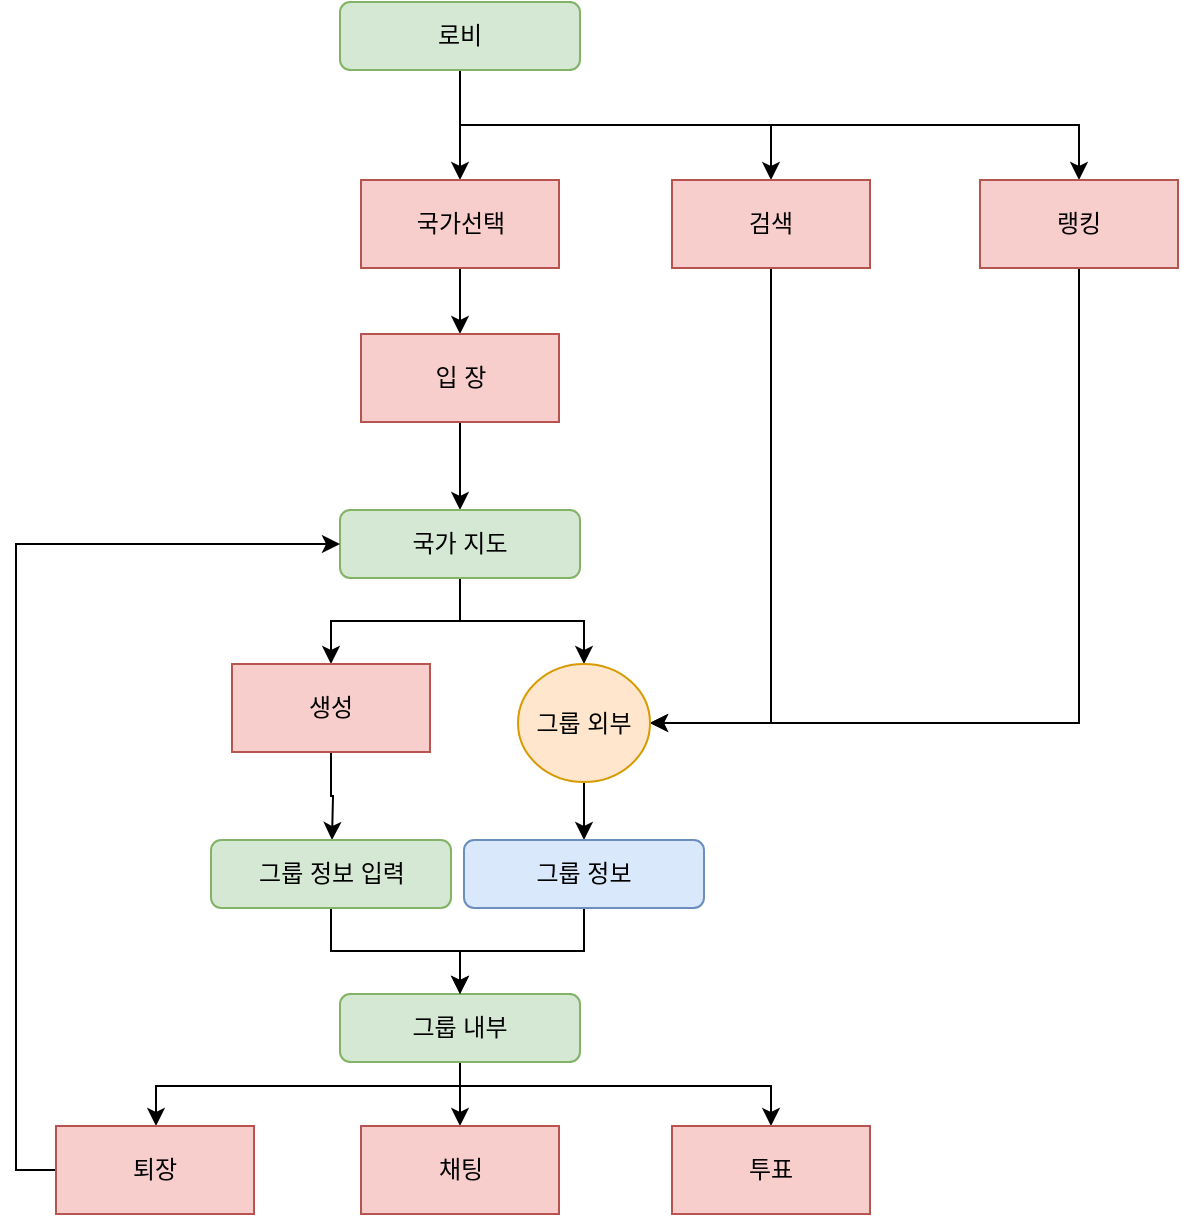<mxfile version="15.4.3" type="github">
  <diagram id="C5RBs43oDa-KdzZeNtuy" name="Page-1">
    <mxGraphModel dx="1422" dy="762" grid="1" gridSize="11" guides="1" tooltips="1" connect="1" arrows="1" fold="1" page="1" pageScale="1" pageWidth="827" pageHeight="1169" math="0" shadow="0">
      <root>
        <mxCell id="WIyWlLk6GJQsqaUBKTNV-0" />
        <mxCell id="WIyWlLk6GJQsqaUBKTNV-1" parent="WIyWlLk6GJQsqaUBKTNV-0" />
        <mxCell id="roGXHVYlXQcU6EGWtktM-5" style="edgeStyle=orthogonalEdgeStyle;rounded=0;orthogonalLoop=1;jettySize=auto;html=1;exitX=0.5;exitY=1;exitDx=0;exitDy=0;" parent="WIyWlLk6GJQsqaUBKTNV-1" source="WIyWlLk6GJQsqaUBKTNV-3" edge="1">
          <mxGeometry relative="1" as="geometry">
            <mxPoint x="400" y="210" as="targetPoint" />
          </mxGeometry>
        </mxCell>
        <mxCell id="pFiqXg84JKidyuTrQ9cq-19" style="edgeStyle=orthogonalEdgeStyle;rounded=0;orthogonalLoop=1;jettySize=auto;html=1;exitX=0.5;exitY=1;exitDx=0;exitDy=0;entryX=0.5;entryY=0;entryDx=0;entryDy=0;" edge="1" parent="WIyWlLk6GJQsqaUBKTNV-1" source="WIyWlLk6GJQsqaUBKTNV-3" target="roGXHVYlXQcU6EGWtktM-7">
          <mxGeometry relative="1" as="geometry" />
        </mxCell>
        <mxCell id="pFiqXg84JKidyuTrQ9cq-20" style="edgeStyle=orthogonalEdgeStyle;rounded=0;orthogonalLoop=1;jettySize=auto;html=1;exitX=0.5;exitY=1;exitDx=0;exitDy=0;" edge="1" parent="WIyWlLk6GJQsqaUBKTNV-1" source="WIyWlLk6GJQsqaUBKTNV-3" target="pFiqXg84JKidyuTrQ9cq-0">
          <mxGeometry relative="1" as="geometry" />
        </mxCell>
        <mxCell id="WIyWlLk6GJQsqaUBKTNV-3" value="로비" style="rounded=1;whiteSpace=wrap;html=1;fontSize=12;glass=0;strokeWidth=1;shadow=0;fillColor=#d5e8d4;strokeColor=#82b366;" parent="WIyWlLk6GJQsqaUBKTNV-1" vertex="1">
          <mxGeometry x="340" y="121" width="120" height="34" as="geometry" />
        </mxCell>
        <mxCell id="pFiqXg84JKidyuTrQ9cq-22" style="edgeStyle=orthogonalEdgeStyle;rounded=0;orthogonalLoop=1;jettySize=auto;html=1;exitX=0.5;exitY=1;exitDx=0;exitDy=0;entryX=1;entryY=0.5;entryDx=0;entryDy=0;" edge="1" parent="WIyWlLk6GJQsqaUBKTNV-1" source="roGXHVYlXQcU6EGWtktM-7" target="pFiqXg84JKidyuTrQ9cq-9">
          <mxGeometry relative="1" as="geometry">
            <mxPoint x="495" y="485" as="targetPoint" />
            <Array as="points">
              <mxPoint x="556" y="482" />
            </Array>
          </mxGeometry>
        </mxCell>
        <mxCell id="roGXHVYlXQcU6EGWtktM-7" value="검색" style="rounded=0;whiteSpace=wrap;html=1;fillColor=#f8cecc;strokeColor=#b85450;" parent="WIyWlLk6GJQsqaUBKTNV-1" vertex="1">
          <mxGeometry x="506" y="210" width="99" height="44" as="geometry" />
        </mxCell>
        <mxCell id="pFiqXg84JKidyuTrQ9cq-1" value="" style="edgeStyle=orthogonalEdgeStyle;rounded=0;orthogonalLoop=1;jettySize=auto;html=1;" edge="1" parent="WIyWlLk6GJQsqaUBKTNV-1" source="roGXHVYlXQcU6EGWtktM-9" target="roGXHVYlXQcU6EGWtktM-10">
          <mxGeometry relative="1" as="geometry" />
        </mxCell>
        <mxCell id="roGXHVYlXQcU6EGWtktM-9" value="국가선택" style="rounded=0;whiteSpace=wrap;html=1;fillColor=#f8cecc;strokeColor=#b85450;" parent="WIyWlLk6GJQsqaUBKTNV-1" vertex="1">
          <mxGeometry x="350.5" y="210" width="99" height="44" as="geometry" />
        </mxCell>
        <mxCell id="pFiqXg84JKidyuTrQ9cq-4" value="" style="edgeStyle=orthogonalEdgeStyle;rounded=0;orthogonalLoop=1;jettySize=auto;html=1;" edge="1" parent="WIyWlLk6GJQsqaUBKTNV-1" source="roGXHVYlXQcU6EGWtktM-10" target="pFiqXg84JKidyuTrQ9cq-3">
          <mxGeometry relative="1" as="geometry" />
        </mxCell>
        <mxCell id="roGXHVYlXQcU6EGWtktM-10" value="입 장" style="rounded=0;whiteSpace=wrap;html=1;fillColor=#f8cecc;strokeColor=#b85450;" parent="WIyWlLk6GJQsqaUBKTNV-1" vertex="1">
          <mxGeometry x="350.5" y="287" width="99" height="44" as="geometry" />
        </mxCell>
        <mxCell id="pFiqXg84JKidyuTrQ9cq-21" style="edgeStyle=orthogonalEdgeStyle;rounded=0;orthogonalLoop=1;jettySize=auto;html=1;exitX=0.5;exitY=1;exitDx=0;exitDy=0;entryX=1;entryY=0.5;entryDx=0;entryDy=0;" edge="1" parent="WIyWlLk6GJQsqaUBKTNV-1" source="pFiqXg84JKidyuTrQ9cq-0" target="pFiqXg84JKidyuTrQ9cq-9">
          <mxGeometry relative="1" as="geometry" />
        </mxCell>
        <mxCell id="pFiqXg84JKidyuTrQ9cq-0" value="랭킹" style="rounded=0;whiteSpace=wrap;html=1;fillColor=#f8cecc;strokeColor=#b85450;" vertex="1" parent="WIyWlLk6GJQsqaUBKTNV-1">
          <mxGeometry x="660" y="210" width="99" height="44" as="geometry" />
        </mxCell>
        <mxCell id="pFiqXg84JKidyuTrQ9cq-11" style="edgeStyle=orthogonalEdgeStyle;rounded=0;orthogonalLoop=1;jettySize=auto;html=1;entryX=0.5;entryY=0;entryDx=0;entryDy=0;" edge="1" parent="WIyWlLk6GJQsqaUBKTNV-1" source="pFiqXg84JKidyuTrQ9cq-3" target="pFiqXg84JKidyuTrQ9cq-7">
          <mxGeometry relative="1" as="geometry" />
        </mxCell>
        <mxCell id="pFiqXg84JKidyuTrQ9cq-12" style="edgeStyle=orthogonalEdgeStyle;rounded=0;orthogonalLoop=1;jettySize=auto;html=1;" edge="1" parent="WIyWlLk6GJQsqaUBKTNV-1" source="pFiqXg84JKidyuTrQ9cq-3" target="pFiqXg84JKidyuTrQ9cq-9">
          <mxGeometry relative="1" as="geometry" />
        </mxCell>
        <mxCell id="pFiqXg84JKidyuTrQ9cq-3" value="국가 지도" style="rounded=1;whiteSpace=wrap;html=1;fontSize=12;glass=0;strokeWidth=1;shadow=0;fillColor=#d5e8d4;strokeColor=#82b366;" vertex="1" parent="WIyWlLk6GJQsqaUBKTNV-1">
          <mxGeometry x="340" y="375" width="120" height="34" as="geometry" />
        </mxCell>
        <mxCell id="pFiqXg84JKidyuTrQ9cq-16" style="edgeStyle=orthogonalEdgeStyle;rounded=0;orthogonalLoop=1;jettySize=auto;html=1;exitX=0.5;exitY=1;exitDx=0;exitDy=0;" edge="1" parent="WIyWlLk6GJQsqaUBKTNV-1" source="pFiqXg84JKidyuTrQ9cq-7">
          <mxGeometry relative="1" as="geometry">
            <mxPoint x="336" y="540" as="targetPoint" />
          </mxGeometry>
        </mxCell>
        <mxCell id="pFiqXg84JKidyuTrQ9cq-7" value="생성" style="rounded=0;whiteSpace=wrap;html=1;fillColor=#f8cecc;strokeColor=#b85450;" vertex="1" parent="WIyWlLk6GJQsqaUBKTNV-1">
          <mxGeometry x="286" y="452" width="99" height="44" as="geometry" />
        </mxCell>
        <mxCell id="pFiqXg84JKidyuTrQ9cq-14" value="" style="edgeStyle=orthogonalEdgeStyle;rounded=0;orthogonalLoop=1;jettySize=auto;html=1;" edge="1" parent="WIyWlLk6GJQsqaUBKTNV-1" source="pFiqXg84JKidyuTrQ9cq-9" target="pFiqXg84JKidyuTrQ9cq-13">
          <mxGeometry relative="1" as="geometry" />
        </mxCell>
        <mxCell id="pFiqXg84JKidyuTrQ9cq-9" value="그룹 외부" style="ellipse;whiteSpace=wrap;html=1;fillColor=#ffe6cc;strokeColor=#d79b00;" vertex="1" parent="WIyWlLk6GJQsqaUBKTNV-1">
          <mxGeometry x="429" y="452" width="66" height="59" as="geometry" />
        </mxCell>
        <mxCell id="pFiqXg84JKidyuTrQ9cq-28" value="" style="edgeStyle=orthogonalEdgeStyle;rounded=0;orthogonalLoop=1;jettySize=auto;html=1;" edge="1" parent="WIyWlLk6GJQsqaUBKTNV-1" source="pFiqXg84JKidyuTrQ9cq-10" target="pFiqXg84JKidyuTrQ9cq-24">
          <mxGeometry relative="1" as="geometry" />
        </mxCell>
        <mxCell id="pFiqXg84JKidyuTrQ9cq-29" style="edgeStyle=orthogonalEdgeStyle;rounded=0;orthogonalLoop=1;jettySize=auto;html=1;entryX=0.5;entryY=0;entryDx=0;entryDy=0;exitX=0.5;exitY=1;exitDx=0;exitDy=0;" edge="1" parent="WIyWlLk6GJQsqaUBKTNV-1" source="pFiqXg84JKidyuTrQ9cq-10" target="pFiqXg84JKidyuTrQ9cq-25">
          <mxGeometry relative="1" as="geometry">
            <Array as="points">
              <mxPoint x="400" y="663" />
              <mxPoint x="556" y="663" />
            </Array>
          </mxGeometry>
        </mxCell>
        <mxCell id="pFiqXg84JKidyuTrQ9cq-30" style="edgeStyle=orthogonalEdgeStyle;rounded=0;orthogonalLoop=1;jettySize=auto;html=1;exitX=0.5;exitY=1;exitDx=0;exitDy=0;" edge="1" parent="WIyWlLk6GJQsqaUBKTNV-1" source="pFiqXg84JKidyuTrQ9cq-10" target="pFiqXg84JKidyuTrQ9cq-26">
          <mxGeometry relative="1" as="geometry">
            <Array as="points">
              <mxPoint x="400" y="663" />
              <mxPoint x="248" y="663" />
            </Array>
          </mxGeometry>
        </mxCell>
        <mxCell id="pFiqXg84JKidyuTrQ9cq-10" value="그룹 내부" style="rounded=1;whiteSpace=wrap;html=1;fontSize=12;glass=0;strokeWidth=1;shadow=0;fillColor=#d5e8d4;strokeColor=#82b366;" vertex="1" parent="WIyWlLk6GJQsqaUBKTNV-1">
          <mxGeometry x="340" y="617" width="120" height="34" as="geometry" />
        </mxCell>
        <mxCell id="pFiqXg84JKidyuTrQ9cq-15" style="edgeStyle=orthogonalEdgeStyle;rounded=0;orthogonalLoop=1;jettySize=auto;html=1;exitX=0.5;exitY=1;exitDx=0;exitDy=0;entryX=0.5;entryY=0;entryDx=0;entryDy=0;" edge="1" parent="WIyWlLk6GJQsqaUBKTNV-1" source="pFiqXg84JKidyuTrQ9cq-13" target="pFiqXg84JKidyuTrQ9cq-10">
          <mxGeometry relative="1" as="geometry" />
        </mxCell>
        <mxCell id="pFiqXg84JKidyuTrQ9cq-13" value="그룹 정보" style="rounded=1;whiteSpace=wrap;html=1;fontSize=12;glass=0;strokeWidth=1;shadow=0;fillColor=#dae8fc;strokeColor=#6c8ebf;" vertex="1" parent="WIyWlLk6GJQsqaUBKTNV-1">
          <mxGeometry x="402" y="540" width="120" height="34" as="geometry" />
        </mxCell>
        <mxCell id="pFiqXg84JKidyuTrQ9cq-18" style="edgeStyle=orthogonalEdgeStyle;rounded=0;orthogonalLoop=1;jettySize=auto;html=1;entryX=0.5;entryY=0;entryDx=0;entryDy=0;" edge="1" parent="WIyWlLk6GJQsqaUBKTNV-1" source="pFiqXg84JKidyuTrQ9cq-17" target="pFiqXg84JKidyuTrQ9cq-10">
          <mxGeometry relative="1" as="geometry" />
        </mxCell>
        <mxCell id="pFiqXg84JKidyuTrQ9cq-17" value="그룹 정보 입력" style="rounded=1;whiteSpace=wrap;html=1;fontSize=12;glass=0;strokeWidth=1;shadow=0;fillColor=#d5e8d4;strokeColor=#82b366;" vertex="1" parent="WIyWlLk6GJQsqaUBKTNV-1">
          <mxGeometry x="275.5" y="540" width="120" height="34" as="geometry" />
        </mxCell>
        <mxCell id="pFiqXg84JKidyuTrQ9cq-24" value="채팅" style="whiteSpace=wrap;html=1;fillColor=#f8cecc;strokeColor=#b85450;" vertex="1" parent="WIyWlLk6GJQsqaUBKTNV-1">
          <mxGeometry x="350.5" y="683" width="99" height="44" as="geometry" />
        </mxCell>
        <mxCell id="pFiqXg84JKidyuTrQ9cq-25" value="투표" style="whiteSpace=wrap;html=1;fillColor=#f8cecc;strokeColor=#b85450;" vertex="1" parent="WIyWlLk6GJQsqaUBKTNV-1">
          <mxGeometry x="506" y="683" width="99" height="44" as="geometry" />
        </mxCell>
        <mxCell id="pFiqXg84JKidyuTrQ9cq-31" style="edgeStyle=orthogonalEdgeStyle;rounded=0;orthogonalLoop=1;jettySize=auto;html=1;entryX=0;entryY=0.5;entryDx=0;entryDy=0;exitX=0;exitY=0.5;exitDx=0;exitDy=0;" edge="1" parent="WIyWlLk6GJQsqaUBKTNV-1" source="pFiqXg84JKidyuTrQ9cq-26" target="pFiqXg84JKidyuTrQ9cq-3">
          <mxGeometry relative="1" as="geometry" />
        </mxCell>
        <mxCell id="pFiqXg84JKidyuTrQ9cq-26" value="퇴장" style="whiteSpace=wrap;html=1;fillColor=#f8cecc;strokeColor=#b85450;" vertex="1" parent="WIyWlLk6GJQsqaUBKTNV-1">
          <mxGeometry x="198" y="683" width="99" height="44" as="geometry" />
        </mxCell>
      </root>
    </mxGraphModel>
  </diagram>
</mxfile>
